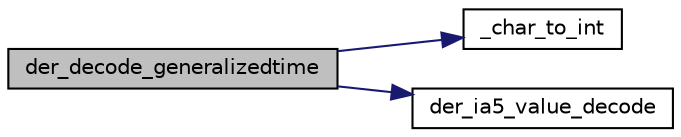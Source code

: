 digraph "der_decode_generalizedtime"
{
 // LATEX_PDF_SIZE
  edge [fontname="Helvetica",fontsize="10",labelfontname="Helvetica",labelfontsize="10"];
  node [fontname="Helvetica",fontsize="10",shape=record];
  rankdir="LR";
  Node25 [label="der_decode_generalizedtime",height=0.2,width=0.4,color="black", fillcolor="grey75", style="filled", fontcolor="black",tooltip="Decodes a Generalized time structure in DER format (reads all 6 valid encoding formats)"];
  Node25 -> Node26 [color="midnightblue",fontsize="10",style="solid",fontname="Helvetica"];
  Node26 [label="_char_to_int",height=0.2,width=0.4,color="black", fillcolor="white", style="filled",URL="$der__decode__generalizedtime_8c.html#aa391ed207680ef2c210dd556712d0492",tooltip=" "];
  Node25 -> Node27 [color="midnightblue",fontsize="10",style="solid",fontname="Helvetica"];
  Node27 [label="der_ia5_value_decode",height=0.2,width=0.4,color="black", fillcolor="white", style="filled",URL="$der__length__ia5__string_8c.html#a52dbde67731f9a92da76ff73f6c960de",tooltip=" "];
}
